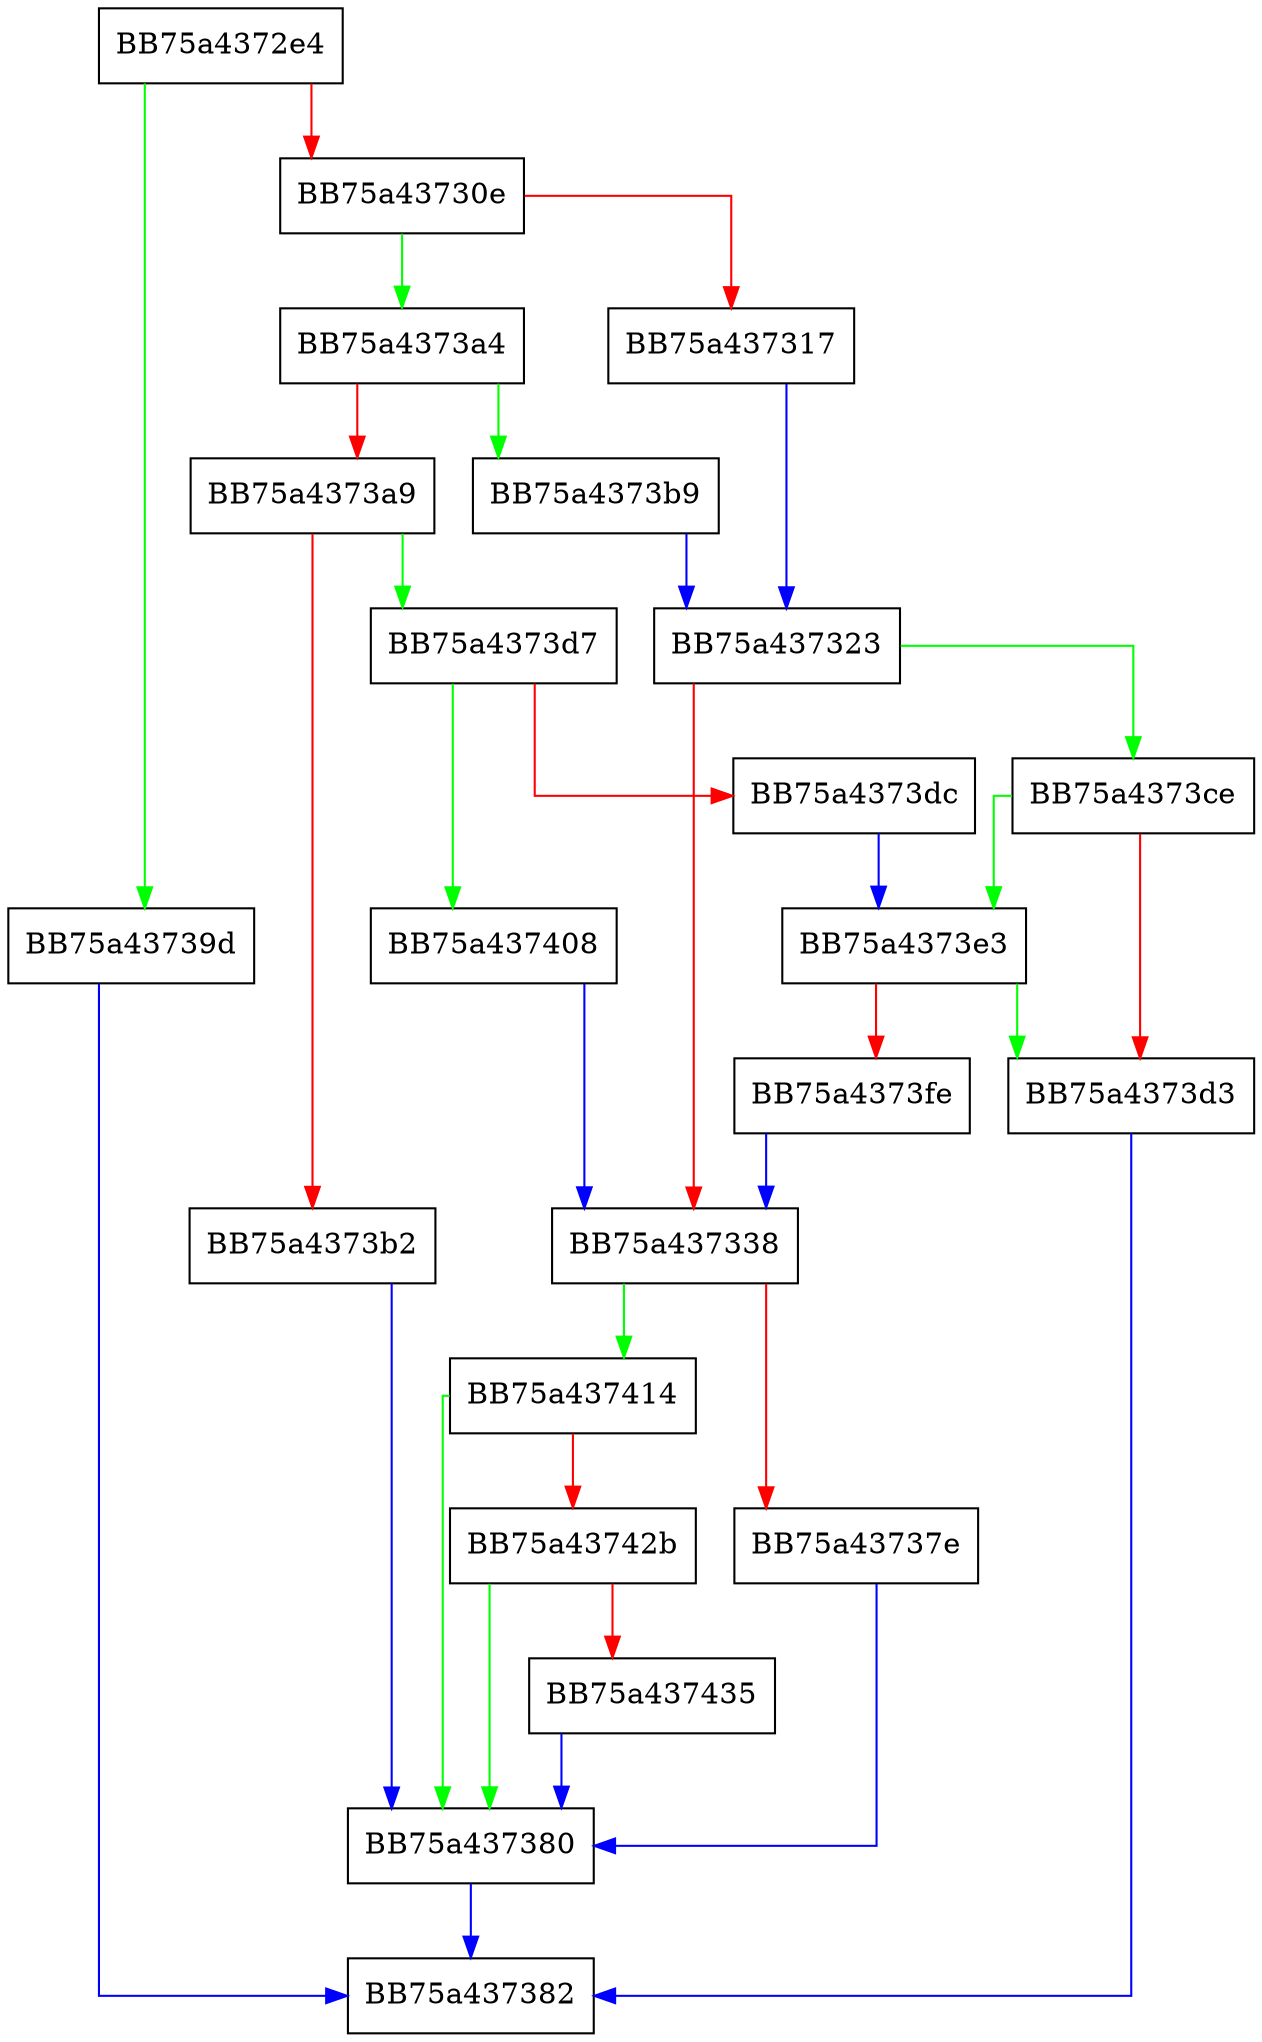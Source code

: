 digraph OpenSystemHive {
  node [shape="box"];
  graph [splines=ortho];
  BB75a4372e4 -> BB75a43739d [color="green"];
  BB75a4372e4 -> BB75a43730e [color="red"];
  BB75a43730e -> BB75a4373a4 [color="green"];
  BB75a43730e -> BB75a437317 [color="red"];
  BB75a437317 -> BB75a437323 [color="blue"];
  BB75a437323 -> BB75a4373ce [color="green"];
  BB75a437323 -> BB75a437338 [color="red"];
  BB75a437338 -> BB75a437414 [color="green"];
  BB75a437338 -> BB75a43737e [color="red"];
  BB75a43737e -> BB75a437380 [color="blue"];
  BB75a437380 -> BB75a437382 [color="blue"];
  BB75a43739d -> BB75a437382 [color="blue"];
  BB75a4373a4 -> BB75a4373b9 [color="green"];
  BB75a4373a4 -> BB75a4373a9 [color="red"];
  BB75a4373a9 -> BB75a4373d7 [color="green"];
  BB75a4373a9 -> BB75a4373b2 [color="red"];
  BB75a4373b2 -> BB75a437380 [color="blue"];
  BB75a4373b9 -> BB75a437323 [color="blue"];
  BB75a4373ce -> BB75a4373e3 [color="green"];
  BB75a4373ce -> BB75a4373d3 [color="red"];
  BB75a4373d3 -> BB75a437382 [color="blue"];
  BB75a4373d7 -> BB75a437408 [color="green"];
  BB75a4373d7 -> BB75a4373dc [color="red"];
  BB75a4373dc -> BB75a4373e3 [color="blue"];
  BB75a4373e3 -> BB75a4373d3 [color="green"];
  BB75a4373e3 -> BB75a4373fe [color="red"];
  BB75a4373fe -> BB75a437338 [color="blue"];
  BB75a437408 -> BB75a437338 [color="blue"];
  BB75a437414 -> BB75a437380 [color="green"];
  BB75a437414 -> BB75a43742b [color="red"];
  BB75a43742b -> BB75a437380 [color="green"];
  BB75a43742b -> BB75a437435 [color="red"];
  BB75a437435 -> BB75a437380 [color="blue"];
}